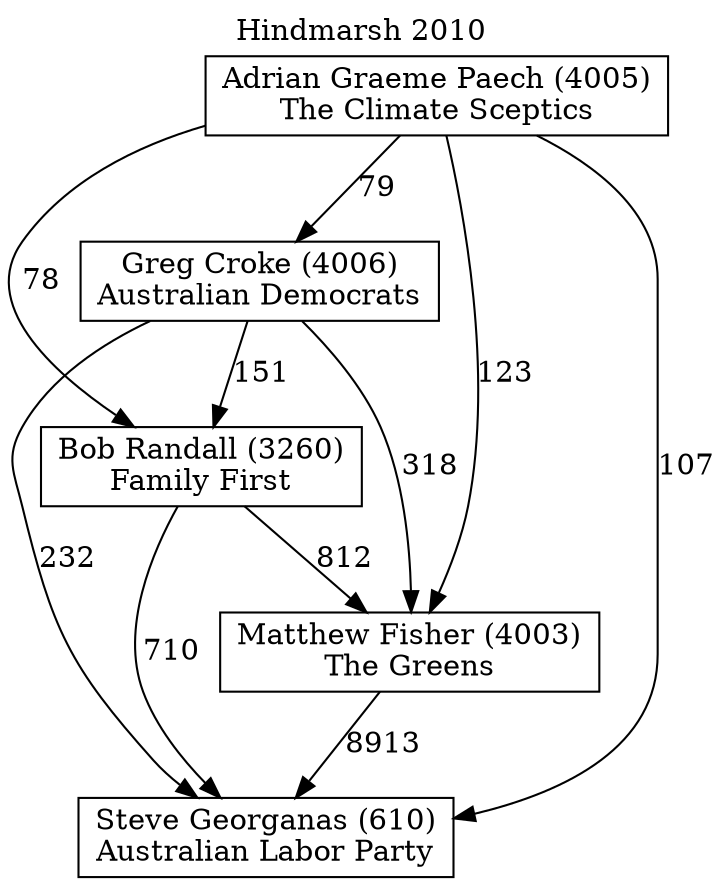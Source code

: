 // House preference flow
digraph "Steve Georganas (610)_Hindmarsh_2010" {
	graph [label="Hindmarsh 2010" labelloc=t mclimit=10]
	node [shape=box]
	"Steve Georganas (610)" [label="Steve Georganas (610)
Australian Labor Party"]
	"Matthew Fisher (4003)" [label="Matthew Fisher (4003)
The Greens"]
	"Bob Randall (3260)" [label="Bob Randall (3260)
Family First"]
	"Greg Croke (4006)" [label="Greg Croke (4006)
Australian Democrats"]
	"Adrian Graeme Paech (4005)" [label="Adrian Graeme Paech (4005)
The Climate Sceptics"]
	"Matthew Fisher (4003)" -> "Steve Georganas (610)" [label=8913]
	"Bob Randall (3260)" -> "Matthew Fisher (4003)" [label=812]
	"Greg Croke (4006)" -> "Bob Randall (3260)" [label=151]
	"Adrian Graeme Paech (4005)" -> "Greg Croke (4006)" [label=79]
	"Bob Randall (3260)" -> "Steve Georganas (610)" [label=710]
	"Greg Croke (4006)" -> "Steve Georganas (610)" [label=232]
	"Adrian Graeme Paech (4005)" -> "Steve Georganas (610)" [label=107]
	"Adrian Graeme Paech (4005)" -> "Bob Randall (3260)" [label=78]
	"Greg Croke (4006)" -> "Matthew Fisher (4003)" [label=318]
	"Adrian Graeme Paech (4005)" -> "Matthew Fisher (4003)" [label=123]
}
